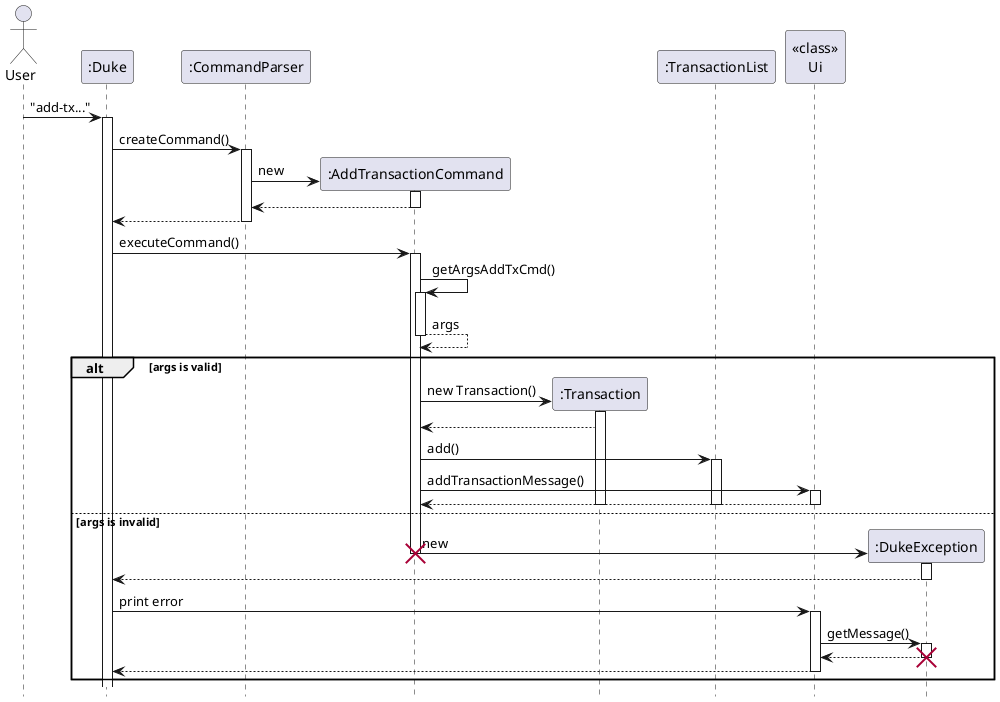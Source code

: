 @startuml
hide footbox

Actor User
"User" -> ":Duke": "add-tx..."
activate ":Duke"
":Duke" -> ":CommandParser": createCommand()
activate ":CommandParser"
":CommandParser" -> ":AddTransactionCommand"**: new
activate ":AddTransactionCommand"
return
":CommandParser" --> ":Duke":
deactivate

":Duke" -> ":AddTransactionCommand" : executeCommand()
activate ":AddTransactionCommand"
":AddTransactionCommand" -> ":AddTransactionCommand": getArgsAddTxCmd()
activate ":AddTransactionCommand"
return args
alt args is valid
    ":AddTransactionCommand" -> ":Transaction"**: new Transaction()
    activate ":Transaction"
    ":Transaction" --> ":AddTransactionCommand"
    ":AddTransactionCommand" -> ":TransactionList": add()
    activate ":TransactionList"
    ":AddTransactionCommand" -> "<<class>>\nUi": addTransactionMessage()
    activate "<<class>>\nUi"
    return
    deactivate ":TransactionList"
    deactivate "<<class>>\nUi"
    deactivate ":Transaction"
else args is invalid
    ":AddTransactionCommand" -> ":DukeException"** : new
    destroy ":AddTransactionCommand"
    activate ":DukeException"
    ":DukeException" --> ":Duke"
    deactivate ":DukeException"
    ":Duke" -> "<<class>>\nUi" : print error
    activate "<<class>>\nUi"
    "<<class>>\nUi" -> ":DukeException": getMessage()
    activate ":DukeException"
    return
    destroy ":DukeException"
    "<<class>>\nUi" --> ":Duke"
    deactivate "<<class>>\nUi"
end

@enduml